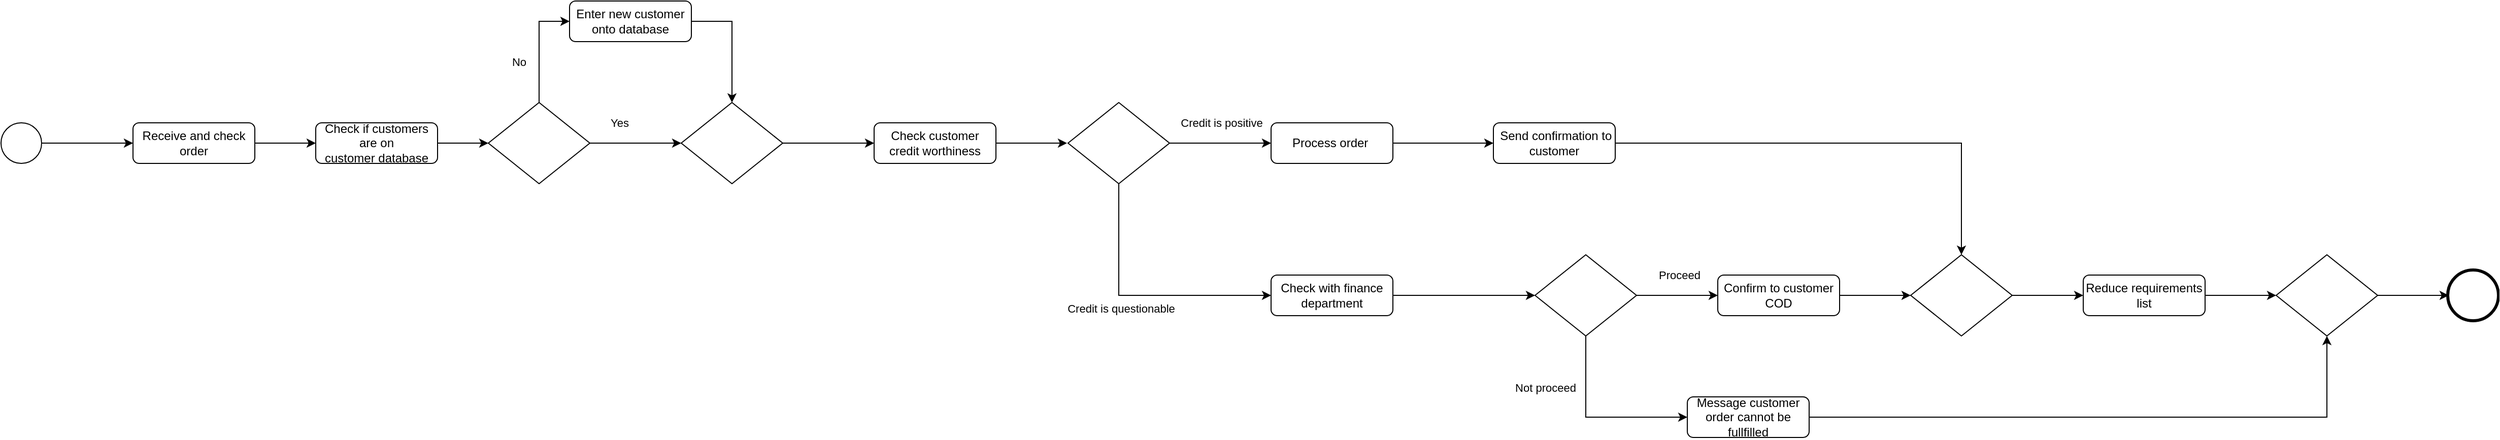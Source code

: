 <mxfile version="24.7.17">
  <diagram name="第 1 页" id="Iz_i2JupdgYfHiRY4rDn">
    <mxGraphModel dx="1221" dy="1894" grid="1" gridSize="10" guides="1" tooltips="1" connect="1" arrows="1" fold="1" page="1" pageScale="1" pageWidth="827" pageHeight="1169" math="0" shadow="0">
      <root>
        <mxCell id="0" />
        <mxCell id="1" parent="0" />
        <mxCell id="Fvlb6eTeZX9XCZyYkuBX-1" style="edgeStyle=orthogonalEdgeStyle;rounded=0;orthogonalLoop=1;jettySize=auto;html=1;exitX=1;exitY=0.5;exitDx=0;exitDy=0;" parent="1" source="Fvlb6eTeZX9XCZyYkuBX-2" target="Fvlb6eTeZX9XCZyYkuBX-6" edge="1">
          <mxGeometry relative="1" as="geometry" />
        </mxCell>
        <mxCell id="Fvlb6eTeZX9XCZyYkuBX-2" value="Receive and check order" style="rounded=1;whiteSpace=wrap;html=1;fontSize=12;glass=0;strokeWidth=1;shadow=0;" parent="1" vertex="1">
          <mxGeometry x="160" y="80" width="120" height="40" as="geometry" />
        </mxCell>
        <mxCell id="Fvlb6eTeZX9XCZyYkuBX-3" style="edgeStyle=orthogonalEdgeStyle;rounded=0;orthogonalLoop=1;jettySize=auto;html=1;entryX=0;entryY=0.5;entryDx=0;entryDy=0;" parent="1" source="Fvlb6eTeZX9XCZyYkuBX-4" target="Fvlb6eTeZX9XCZyYkuBX-2" edge="1">
          <mxGeometry relative="1" as="geometry" />
        </mxCell>
        <mxCell id="Fvlb6eTeZX9XCZyYkuBX-4" value="" style="ellipse;whiteSpace=wrap;html=1;aspect=fixed;" parent="1" vertex="1">
          <mxGeometry x="30" y="80" width="40" height="40" as="geometry" />
        </mxCell>
        <mxCell id="Fvlb6eTeZX9XCZyYkuBX-5" style="edgeStyle=orthogonalEdgeStyle;rounded=0;orthogonalLoop=1;jettySize=auto;html=1;exitX=1;exitY=0.5;exitDx=0;exitDy=0;" parent="1" source="Fvlb6eTeZX9XCZyYkuBX-6" target="Fvlb6eTeZX9XCZyYkuBX-11" edge="1">
          <mxGeometry relative="1" as="geometry" />
        </mxCell>
        <mxCell id="Fvlb6eTeZX9XCZyYkuBX-6" value="Check if customers are on customer&amp;nbsp;database" style="rounded=1;whiteSpace=wrap;html=1;fontSize=12;glass=0;strokeWidth=1;shadow=0;" parent="1" vertex="1">
          <mxGeometry x="340" y="80" width="120" height="40" as="geometry" />
        </mxCell>
        <mxCell id="Fvlb6eTeZX9XCZyYkuBX-7" style="edgeStyle=orthogonalEdgeStyle;rounded=0;orthogonalLoop=1;jettySize=auto;html=1;exitX=0.5;exitY=0;exitDx=0;exitDy=0;entryX=0;entryY=0.5;entryDx=0;entryDy=0;" parent="1" source="Fvlb6eTeZX9XCZyYkuBX-11" target="Fvlb6eTeZX9XCZyYkuBX-13" edge="1">
          <mxGeometry relative="1" as="geometry" />
        </mxCell>
        <mxCell id="Fvlb6eTeZX9XCZyYkuBX-8" value="No" style="edgeLabel;html=1;align=center;verticalAlign=middle;resizable=0;points=[];" parent="Fvlb6eTeZX9XCZyYkuBX-7" vertex="1" connectable="0">
          <mxGeometry x="0.042" y="-3" relative="1" as="geometry">
            <mxPoint x="-23" y="17" as="offset" />
          </mxGeometry>
        </mxCell>
        <mxCell id="Fvlb6eTeZX9XCZyYkuBX-9" style="edgeStyle=orthogonalEdgeStyle;rounded=0;orthogonalLoop=1;jettySize=auto;html=1;exitX=1;exitY=0.5;exitDx=0;exitDy=0;entryX=0;entryY=0.5;entryDx=0;entryDy=0;" parent="1" source="Fvlb6eTeZX9XCZyYkuBX-11" target="Fvlb6eTeZX9XCZyYkuBX-15" edge="1">
          <mxGeometry relative="1" as="geometry" />
        </mxCell>
        <mxCell id="Fvlb6eTeZX9XCZyYkuBX-10" value="Yes" style="edgeLabel;html=1;align=center;verticalAlign=middle;resizable=0;points=[];" parent="Fvlb6eTeZX9XCZyYkuBX-9" vertex="1" connectable="0">
          <mxGeometry x="-0.333" relative="1" as="geometry">
            <mxPoint x="-1" y="-20" as="offset" />
          </mxGeometry>
        </mxCell>
        <mxCell id="Fvlb6eTeZX9XCZyYkuBX-11" value="" style="rhombus;whiteSpace=wrap;html=1;shadow=0;fontFamily=Helvetica;fontSize=12;align=center;strokeWidth=1;spacing=6;spacingTop=-4;" parent="1" vertex="1">
          <mxGeometry x="510" y="60" width="100" height="80" as="geometry" />
        </mxCell>
        <mxCell id="Fvlb6eTeZX9XCZyYkuBX-12" style="edgeStyle=orthogonalEdgeStyle;rounded=0;orthogonalLoop=1;jettySize=auto;html=1;entryX=0.5;entryY=0;entryDx=0;entryDy=0;" parent="1" source="Fvlb6eTeZX9XCZyYkuBX-13" target="Fvlb6eTeZX9XCZyYkuBX-15" edge="1">
          <mxGeometry relative="1" as="geometry">
            <Array as="points">
              <mxPoint x="750" y="-20" />
            </Array>
          </mxGeometry>
        </mxCell>
        <mxCell id="Fvlb6eTeZX9XCZyYkuBX-13" value="Enter new customer onto database" style="rounded=1;whiteSpace=wrap;html=1;fontSize=12;glass=0;strokeWidth=1;shadow=0;" parent="1" vertex="1">
          <mxGeometry x="590" y="-40" width="120" height="40" as="geometry" />
        </mxCell>
        <mxCell id="Fvlb6eTeZX9XCZyYkuBX-14" style="edgeStyle=orthogonalEdgeStyle;rounded=0;orthogonalLoop=1;jettySize=auto;html=1;exitX=1;exitY=0.5;exitDx=0;exitDy=0;" parent="1" source="Fvlb6eTeZX9XCZyYkuBX-15" target="Fvlb6eTeZX9XCZyYkuBX-17" edge="1">
          <mxGeometry relative="1" as="geometry" />
        </mxCell>
        <mxCell id="Fvlb6eTeZX9XCZyYkuBX-15" value="" style="rhombus;whiteSpace=wrap;html=1;shadow=0;fontFamily=Helvetica;fontSize=12;align=center;strokeWidth=1;spacing=6;spacingTop=-4;" parent="1" vertex="1">
          <mxGeometry x="700" y="60" width="100" height="80" as="geometry" />
        </mxCell>
        <mxCell id="Bi3lzEZAaWyFd03H0Y1Y-2" style="edgeStyle=orthogonalEdgeStyle;rounded=0;orthogonalLoop=1;jettySize=auto;html=1;" edge="1" parent="1" source="Fvlb6eTeZX9XCZyYkuBX-17">
          <mxGeometry relative="1" as="geometry">
            <mxPoint x="1080" y="100" as="targetPoint" />
          </mxGeometry>
        </mxCell>
        <mxCell id="Fvlb6eTeZX9XCZyYkuBX-17" value="Check customer credit worthiness" style="rounded=1;whiteSpace=wrap;html=1;fontSize=12;glass=0;strokeWidth=1;shadow=0;" parent="1" vertex="1">
          <mxGeometry x="890" y="80" width="120" height="40" as="geometry" />
        </mxCell>
        <mxCell id="Fvlb6eTeZX9XCZyYkuBX-18" style="edgeStyle=orthogonalEdgeStyle;rounded=0;orthogonalLoop=1;jettySize=auto;html=1;entryX=0;entryY=0.5;entryDx=0;entryDy=0;" parent="1" source="Fvlb6eTeZX9XCZyYkuBX-22" target="Fvlb6eTeZX9XCZyYkuBX-24" edge="1">
          <mxGeometry relative="1" as="geometry" />
        </mxCell>
        <mxCell id="Fvlb6eTeZX9XCZyYkuBX-19" value="Credit is positive" style="edgeLabel;html=1;align=center;verticalAlign=middle;resizable=0;points=[];" parent="Fvlb6eTeZX9XCZyYkuBX-18" vertex="1" connectable="0">
          <mxGeometry x="0.013" y="3" relative="1" as="geometry">
            <mxPoint y="-17" as="offset" />
          </mxGeometry>
        </mxCell>
        <mxCell id="Fvlb6eTeZX9XCZyYkuBX-20" style="edgeStyle=orthogonalEdgeStyle;rounded=0;orthogonalLoop=1;jettySize=auto;html=1;entryX=0;entryY=0.5;entryDx=0;entryDy=0;" parent="1" source="Fvlb6eTeZX9XCZyYkuBX-22" target="Fvlb6eTeZX9XCZyYkuBX-26" edge="1">
          <mxGeometry relative="1" as="geometry">
            <Array as="points">
              <mxPoint x="1131" y="250" />
            </Array>
          </mxGeometry>
        </mxCell>
        <mxCell id="Fvlb6eTeZX9XCZyYkuBX-21" value="Credit is questionable" style="edgeLabel;html=1;align=center;verticalAlign=middle;resizable=0;points=[];" parent="Fvlb6eTeZX9XCZyYkuBX-20" vertex="1" connectable="0">
          <mxGeometry x="-0.36" y="2" relative="1" as="geometry">
            <mxPoint y="40" as="offset" />
          </mxGeometry>
        </mxCell>
        <mxCell id="Fvlb6eTeZX9XCZyYkuBX-22" value="" style="rhombus;whiteSpace=wrap;html=1;shadow=0;fontFamily=Helvetica;fontSize=12;align=center;strokeWidth=1;spacing=6;spacingTop=-4;" parent="1" vertex="1">
          <mxGeometry x="1081" y="60" width="100" height="80" as="geometry" />
        </mxCell>
        <mxCell id="Bi3lzEZAaWyFd03H0Y1Y-8" style="edgeStyle=orthogonalEdgeStyle;rounded=0;orthogonalLoop=1;jettySize=auto;html=1;entryX=0;entryY=0.5;entryDx=0;entryDy=0;" edge="1" parent="1" source="Fvlb6eTeZX9XCZyYkuBX-24" target="Bi3lzEZAaWyFd03H0Y1Y-7">
          <mxGeometry relative="1" as="geometry" />
        </mxCell>
        <mxCell id="Fvlb6eTeZX9XCZyYkuBX-24" value="Process order&amp;nbsp;" style="rounded=1;whiteSpace=wrap;html=1;fontSize=12;glass=0;strokeWidth=1;shadow=0;" parent="1" vertex="1">
          <mxGeometry x="1281" y="80" width="120" height="40" as="geometry" />
        </mxCell>
        <mxCell id="Fvlb6eTeZX9XCZyYkuBX-25" style="edgeStyle=orthogonalEdgeStyle;rounded=0;orthogonalLoop=1;jettySize=auto;html=1;" parent="1" source="Fvlb6eTeZX9XCZyYkuBX-26" target="Fvlb6eTeZX9XCZyYkuBX-31" edge="1">
          <mxGeometry relative="1" as="geometry" />
        </mxCell>
        <mxCell id="Fvlb6eTeZX9XCZyYkuBX-26" value="Check with finance department" style="rounded=1;whiteSpace=wrap;html=1;fontSize=12;glass=0;strokeWidth=1;shadow=0;" parent="1" vertex="1">
          <mxGeometry x="1281" y="230" width="120" height="40" as="geometry" />
        </mxCell>
        <mxCell id="Fvlb6eTeZX9XCZyYkuBX-27" style="edgeStyle=orthogonalEdgeStyle;rounded=0;orthogonalLoop=1;jettySize=auto;html=1;" parent="1" source="Fvlb6eTeZX9XCZyYkuBX-31" target="Fvlb6eTeZX9XCZyYkuBX-37" edge="1">
          <mxGeometry relative="1" as="geometry" />
        </mxCell>
        <mxCell id="Fvlb6eTeZX9XCZyYkuBX-28" value="Proceed" style="edgeLabel;html=1;align=center;verticalAlign=middle;resizable=0;points=[];" parent="Fvlb6eTeZX9XCZyYkuBX-27" vertex="1" connectable="0">
          <mxGeometry x="0.033" y="-1" relative="1" as="geometry">
            <mxPoint y="-21" as="offset" />
          </mxGeometry>
        </mxCell>
        <mxCell id="Fvlb6eTeZX9XCZyYkuBX-29" style="edgeStyle=orthogonalEdgeStyle;rounded=0;orthogonalLoop=1;jettySize=auto;html=1;entryX=0;entryY=0.5;entryDx=0;entryDy=0;" parent="1" source="Fvlb6eTeZX9XCZyYkuBX-31" target="Fvlb6eTeZX9XCZyYkuBX-33" edge="1">
          <mxGeometry relative="1" as="geometry">
            <Array as="points">
              <mxPoint x="1591" y="370" />
            </Array>
          </mxGeometry>
        </mxCell>
        <mxCell id="Fvlb6eTeZX9XCZyYkuBX-30" value="Not proceed" style="edgeLabel;html=1;align=center;verticalAlign=middle;resizable=0;points=[];" parent="Fvlb6eTeZX9XCZyYkuBX-29" vertex="1" connectable="0">
          <mxGeometry x="-0.363" y="2" relative="1" as="geometry">
            <mxPoint x="-42" y="-7" as="offset" />
          </mxGeometry>
        </mxCell>
        <mxCell id="Fvlb6eTeZX9XCZyYkuBX-31" value="" style="rhombus;whiteSpace=wrap;html=1;shadow=0;fontFamily=Helvetica;fontSize=12;align=center;strokeWidth=1;spacing=6;spacingTop=-4;" parent="1" vertex="1">
          <mxGeometry x="1541" y="210" width="100" height="80" as="geometry" />
        </mxCell>
        <mxCell id="Fvlb6eTeZX9XCZyYkuBX-32" style="edgeStyle=orthogonalEdgeStyle;rounded=0;orthogonalLoop=1;jettySize=auto;html=1;" parent="1" source="Fvlb6eTeZX9XCZyYkuBX-33" target="Fvlb6eTeZX9XCZyYkuBX-41" edge="1">
          <mxGeometry relative="1" as="geometry" />
        </mxCell>
        <mxCell id="Fvlb6eTeZX9XCZyYkuBX-33" value="Message customer order cannot be fullfilled" style="rounded=1;whiteSpace=wrap;html=1;fontSize=12;glass=0;strokeWidth=1;shadow=0;" parent="1" vertex="1">
          <mxGeometry x="1691" y="350" width="120" height="40" as="geometry" />
        </mxCell>
        <mxCell id="Fvlb6eTeZX9XCZyYkuBX-34" style="edgeStyle=orthogonalEdgeStyle;rounded=0;orthogonalLoop=1;jettySize=auto;html=1;" parent="1" source="Fvlb6eTeZX9XCZyYkuBX-35" target="Fvlb6eTeZX9XCZyYkuBX-39" edge="1">
          <mxGeometry relative="1" as="geometry" />
        </mxCell>
        <mxCell id="Fvlb6eTeZX9XCZyYkuBX-35" value="" style="rhombus;whiteSpace=wrap;html=1;shadow=0;fontFamily=Helvetica;fontSize=12;align=center;strokeWidth=1;spacing=6;spacingTop=-4;" parent="1" vertex="1">
          <mxGeometry x="1911" y="210" width="100" height="80" as="geometry" />
        </mxCell>
        <mxCell id="Fvlb6eTeZX9XCZyYkuBX-36" style="edgeStyle=orthogonalEdgeStyle;rounded=0;orthogonalLoop=1;jettySize=auto;html=1;entryX=0;entryY=0.5;entryDx=0;entryDy=0;" parent="1" source="Fvlb6eTeZX9XCZyYkuBX-37" target="Fvlb6eTeZX9XCZyYkuBX-35" edge="1">
          <mxGeometry relative="1" as="geometry" />
        </mxCell>
        <mxCell id="Fvlb6eTeZX9XCZyYkuBX-37" value="Confirm to customer&lt;div&gt;COD&lt;/div&gt;" style="rounded=1;whiteSpace=wrap;html=1;fontSize=12;glass=0;strokeWidth=1;shadow=0;" parent="1" vertex="1">
          <mxGeometry x="1721" y="230" width="120" height="40" as="geometry" />
        </mxCell>
        <mxCell id="Fvlb6eTeZX9XCZyYkuBX-38" style="edgeStyle=orthogonalEdgeStyle;rounded=0;orthogonalLoop=1;jettySize=auto;html=1;entryX=0;entryY=0.5;entryDx=0;entryDy=0;" parent="1" source="Fvlb6eTeZX9XCZyYkuBX-39" target="Fvlb6eTeZX9XCZyYkuBX-41" edge="1">
          <mxGeometry relative="1" as="geometry" />
        </mxCell>
        <mxCell id="Fvlb6eTeZX9XCZyYkuBX-39" value="Reduce requirements list" style="rounded=1;whiteSpace=wrap;html=1;fontSize=12;glass=0;strokeWidth=1;shadow=0;" parent="1" vertex="1">
          <mxGeometry x="2081" y="230" width="120" height="40" as="geometry" />
        </mxCell>
        <mxCell id="Fvlb6eTeZX9XCZyYkuBX-40" style="edgeStyle=orthogonalEdgeStyle;rounded=0;orthogonalLoop=1;jettySize=auto;html=1;entryX=0;entryY=0.5;entryDx=0;entryDy=0;" parent="1" source="Fvlb6eTeZX9XCZyYkuBX-41" edge="1">
          <mxGeometry relative="1" as="geometry">
            <mxPoint x="2441" y="250" as="targetPoint" />
          </mxGeometry>
        </mxCell>
        <mxCell id="Fvlb6eTeZX9XCZyYkuBX-41" value="" style="rhombus;whiteSpace=wrap;html=1;shadow=0;fontFamily=Helvetica;fontSize=12;align=center;strokeWidth=1;spacing=6;spacingTop=-4;" parent="1" vertex="1">
          <mxGeometry x="2271" y="210" width="100" height="80" as="geometry" />
        </mxCell>
        <mxCell id="Bi3lzEZAaWyFd03H0Y1Y-5" value="" style="points=[[0.145,0.145,0],[0.5,0,0],[0.855,0.145,0],[1,0.5,0],[0.855,0.855,0],[0.5,1,0],[0.145,0.855,0],[0,0.5,0]];shape=mxgraph.bpmn.event;html=1;verticalLabelPosition=bottom;labelBackgroundColor=#ffffff;verticalAlign=top;align=center;perimeter=ellipsePerimeter;outlineConnect=0;aspect=fixed;outline=end;symbol=terminate2;" vertex="1" parent="1">
          <mxGeometry x="2440" y="225" width="50" height="50" as="geometry" />
        </mxCell>
        <mxCell id="Bi3lzEZAaWyFd03H0Y1Y-9" style="edgeStyle=orthogonalEdgeStyle;rounded=0;orthogonalLoop=1;jettySize=auto;html=1;entryX=0.5;entryY=0;entryDx=0;entryDy=0;" edge="1" parent="1" source="Bi3lzEZAaWyFd03H0Y1Y-7" target="Fvlb6eTeZX9XCZyYkuBX-35">
          <mxGeometry relative="1" as="geometry" />
        </mxCell>
        <mxCell id="Bi3lzEZAaWyFd03H0Y1Y-7" value="&amp;nbsp;Send confirmation to customer" style="rounded=1;whiteSpace=wrap;html=1;fontSize=12;glass=0;strokeWidth=1;shadow=0;" vertex="1" parent="1">
          <mxGeometry x="1500" y="80" width="120" height="40" as="geometry" />
        </mxCell>
      </root>
    </mxGraphModel>
  </diagram>
</mxfile>
